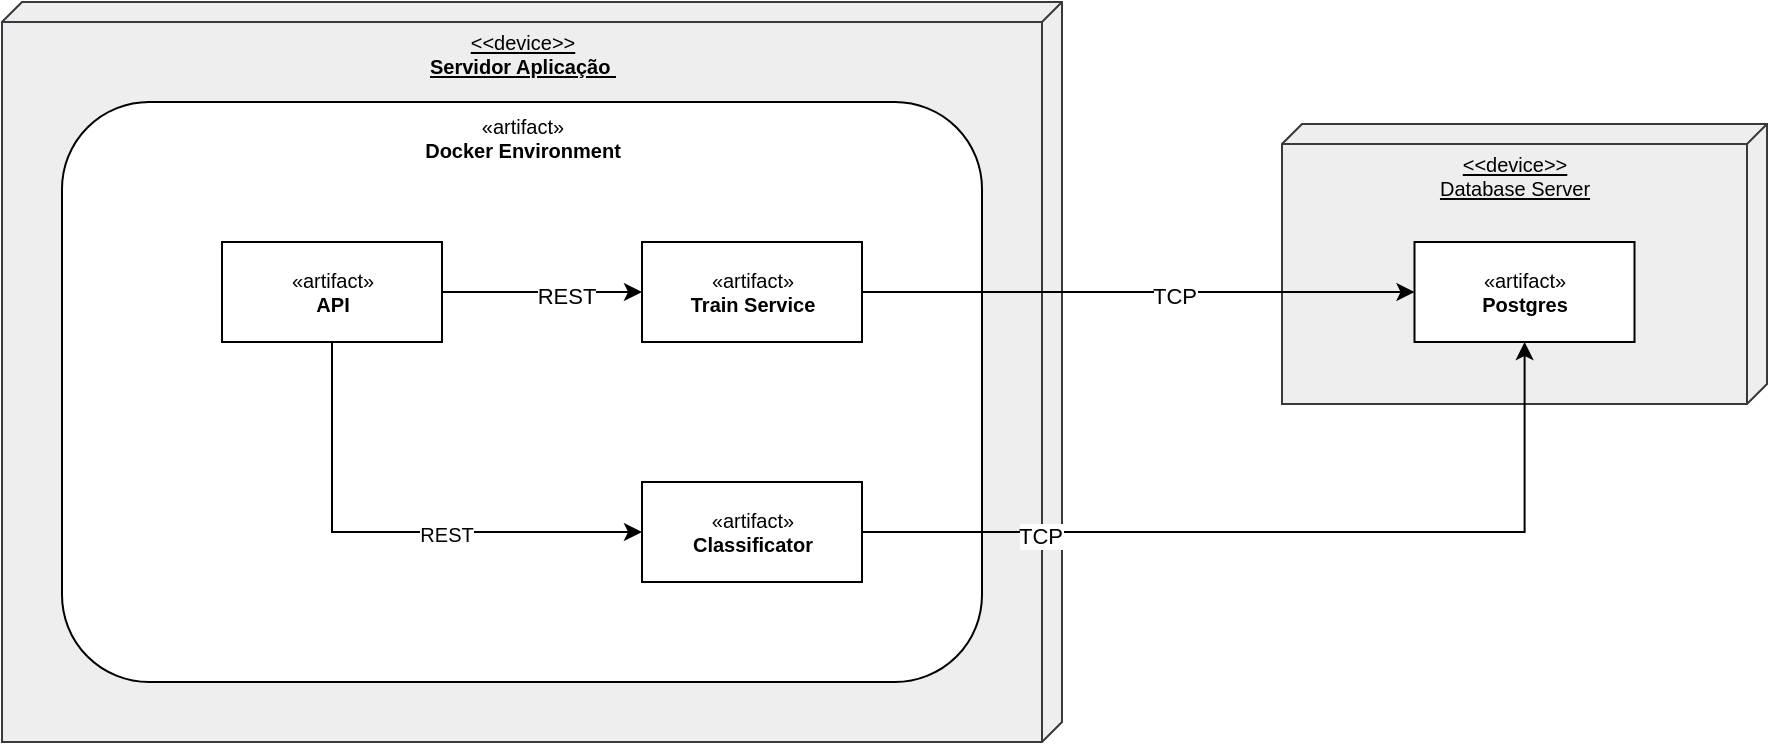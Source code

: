 <mxfile version="20.0.4" type="device" pages="2"><diagram name="Page-1" id="e7e014a7-5840-1c2e-5031-d8a46d1fe8dd"><mxGraphModel dx="1038" dy="-279" grid="1" gridSize="10" guides="1" tooltips="1" connect="1" arrows="1" fold="1" page="1" pageScale="1" pageWidth="1169" pageHeight="826" background="none" math="0" shadow="0"><root><mxCell id="0"/><mxCell id="1" parent="0"/><mxCell id="h2CilBUudPJ1XyAyb0X2-44" value="&lt;font style=&quot;font-size: 10px;&quot;&gt;&amp;lt;&amp;lt;device&amp;gt;&amp;gt;&lt;br&gt;&lt;b&gt;Servidor Aplicação&amp;nbsp;&lt;/b&gt;&lt;br&gt;&lt;/font&gt;" style="verticalAlign=top;align=center;spacingTop=8;spacingLeft=2;spacingRight=12;shape=cube;size=10;direction=south;fontStyle=4;html=1;shadow=0;glass=0;labelBackgroundColor=none;fontSize=8;fillColor=#eeeeee;strokeColor=#36393d;" vertex="1" parent="1"><mxGeometry y="840" width="530" height="370" as="geometry"/></mxCell><mxCell id="h2CilBUudPJ1XyAyb0X2-64" value="«artifact»&lt;br&gt;&lt;b&gt;Docker Environment&lt;/b&gt;" style="html=1;shadow=0;glass=0;labelBackgroundColor=none;fontSize=10;rounded=1;verticalAlign=top;" vertex="1" parent="1"><mxGeometry x="30" y="890" width="460" height="290" as="geometry"/></mxCell><mxCell id="h2CilBUudPJ1XyAyb0X2-45" style="edgeStyle=orthogonalEdgeStyle;rounded=0;orthogonalLoop=1;jettySize=auto;html=1;fontSize=10;" edge="1" parent="1" source="h2CilBUudPJ1XyAyb0X2-47" target="h2CilBUudPJ1XyAyb0X2-50"><mxGeometry relative="1" as="geometry"><Array as="points"><mxPoint x="165" y="1105"/></Array></mxGeometry></mxCell><mxCell id="h2CilBUudPJ1XyAyb0X2-46" value="REST" style="edgeLabel;html=1;align=center;verticalAlign=middle;resizable=0;points=[];fontSize=10;" vertex="1" connectable="0" parent="h2CilBUudPJ1XyAyb0X2-45"><mxGeometry x="0.214" y="-1" relative="1" as="geometry"><mxPoint as="offset"/></mxGeometry></mxCell><mxCell id="h2CilBUudPJ1XyAyb0X2-65" style="edgeStyle=orthogonalEdgeStyle;rounded=0;orthogonalLoop=1;jettySize=auto;html=1;exitX=1;exitY=0.5;exitDx=0;exitDy=0;" edge="1" parent="1" source="h2CilBUudPJ1XyAyb0X2-47" target="h2CilBUudPJ1XyAyb0X2-55"><mxGeometry relative="1" as="geometry"/></mxCell><mxCell id="h2CilBUudPJ1XyAyb0X2-66" value="REST" style="edgeLabel;html=1;align=center;verticalAlign=middle;resizable=0;points=[];" vertex="1" connectable="0" parent="h2CilBUudPJ1XyAyb0X2-65"><mxGeometry x="0.227" y="-2" relative="1" as="geometry"><mxPoint as="offset"/></mxGeometry></mxCell><mxCell id="h2CilBUudPJ1XyAyb0X2-47" value="«artifact»&lt;br&gt;&lt;b&gt;API&lt;/b&gt;" style="html=1;shadow=0;glass=0;labelBackgroundColor=none;fontSize=10;" vertex="1" parent="1"><mxGeometry x="110" y="960" width="110" height="50" as="geometry"/></mxCell><mxCell id="h2CilBUudPJ1XyAyb0X2-50" value="«artifact»&lt;br&gt;&lt;b&gt;Classificator&lt;/b&gt;" style="html=1;shadow=0;glass=0;labelBackgroundColor=none;fontSize=10;" vertex="1" parent="1"><mxGeometry x="320" y="1080" width="110" height="50" as="geometry"/></mxCell><mxCell id="h2CilBUudPJ1XyAyb0X2-51" value="&lt;font style=&quot;font-size: 10px;&quot;&gt;&amp;lt;&amp;lt;device&amp;gt;&amp;gt;&lt;br&gt;Database Server&lt;br&gt;&lt;/font&gt;" style="verticalAlign=top;align=center;spacingTop=8;spacingLeft=2;spacingRight=12;shape=cube;size=10;direction=south;fontStyle=4;html=1;shadow=0;glass=0;labelBackgroundColor=none;fontSize=8;fillColor=#eeeeee;strokeColor=#36393d;" vertex="1" parent="1"><mxGeometry x="640" y="901" width="242.5" height="140" as="geometry"/></mxCell><mxCell id="h2CilBUudPJ1XyAyb0X2-70" style="edgeStyle=orthogonalEdgeStyle;rounded=0;orthogonalLoop=1;jettySize=auto;html=1;exitX=1;exitY=0.5;exitDx=0;exitDy=0;entryX=0;entryY=0.5;entryDx=0;entryDy=0;" edge="1" parent="1" source="h2CilBUudPJ1XyAyb0X2-55" target="h2CilBUudPJ1XyAyb0X2-67"><mxGeometry relative="1" as="geometry"/></mxCell><mxCell id="h2CilBUudPJ1XyAyb0X2-71" value="TCP" style="edgeLabel;html=1;align=center;verticalAlign=middle;resizable=0;points=[];" vertex="1" connectable="0" parent="h2CilBUudPJ1XyAyb0X2-70"><mxGeometry x="0.127" y="-2" relative="1" as="geometry"><mxPoint as="offset"/></mxGeometry></mxCell><mxCell id="h2CilBUudPJ1XyAyb0X2-55" value="«artifact»&lt;br&gt;&lt;b&gt;Train Service&lt;/b&gt;" style="html=1;shadow=0;glass=0;labelBackgroundColor=none;fontSize=10;" vertex="1" parent="1"><mxGeometry x="320" y="960" width="110" height="50" as="geometry"/></mxCell><mxCell id="h2CilBUudPJ1XyAyb0X2-67" value="«artifact»&lt;br&gt;&lt;b&gt;Postgres&lt;br&gt;&lt;/b&gt;" style="html=1;shadow=0;glass=0;labelBackgroundColor=none;fontSize=10;" vertex="1" parent="1"><mxGeometry x="706.25" y="960" width="110" height="50" as="geometry"/></mxCell><mxCell id="h2CilBUudPJ1XyAyb0X2-72" style="edgeStyle=orthogonalEdgeStyle;rounded=0;orthogonalLoop=1;jettySize=auto;html=1;exitX=1;exitY=0.5;exitDx=0;exitDy=0;" edge="1" parent="1" source="h2CilBUudPJ1XyAyb0X2-50" target="h2CilBUudPJ1XyAyb0X2-67"><mxGeometry relative="1" as="geometry"/></mxCell><mxCell id="h2CilBUudPJ1XyAyb0X2-73" value="TCP" style="edgeLabel;html=1;align=center;verticalAlign=middle;resizable=0;points=[];" vertex="1" connectable="0" parent="h2CilBUudPJ1XyAyb0X2-72"><mxGeometry x="-0.585" y="-2" relative="1" as="geometry"><mxPoint as="offset"/></mxGeometry></mxCell></root></mxGraphModel></diagram><diagram id="ewBouiPpdOqHrKzP_vUa" name="Page-2"><mxGraphModel dx="1038" dy="547" grid="1" gridSize="10" guides="1" tooltips="1" connect="1" arrows="1" fold="1" page="1" pageScale="1" pageWidth="827" pageHeight="1169" math="0" shadow="0"><root><mxCell id="0"/><mxCell id="1" parent="0"/><mxCell id="xi-PzgT77sBlkCPj8Qfg-1" value="Training" style="shape=table;startSize=30;container=1;collapsible=1;childLayout=tableLayout;fixedRows=1;rowLines=0;fontStyle=1;align=center;resizeLast=1;rounded=1;" vertex="1" parent="1"><mxGeometry x="220" y="120" width="180" height="190" as="geometry"/></mxCell><mxCell id="xi-PzgT77sBlkCPj8Qfg-2" value="" style="shape=tableRow;horizontal=0;startSize=0;swimlaneHead=0;swimlaneBody=0;fillColor=none;collapsible=0;dropTarget=0;points=[[0,0.5],[1,0.5]];portConstraint=eastwest;top=0;left=0;right=0;bottom=1;rounded=1;" vertex="1" parent="xi-PzgT77sBlkCPj8Qfg-1"><mxGeometry y="30" width="180" height="30" as="geometry"/></mxCell><mxCell id="xi-PzgT77sBlkCPj8Qfg-3" value="PK" style="shape=partialRectangle;connectable=0;fillColor=none;top=0;left=0;bottom=0;right=0;fontStyle=1;overflow=hidden;rounded=1;" vertex="1" parent="xi-PzgT77sBlkCPj8Qfg-2"><mxGeometry width="30" height="30" as="geometry"><mxRectangle width="30" height="30" as="alternateBounds"/></mxGeometry></mxCell><mxCell id="xi-PzgT77sBlkCPj8Qfg-4" value="Id" style="shape=partialRectangle;connectable=0;fillColor=none;top=0;left=0;bottom=0;right=0;align=left;spacingLeft=6;fontStyle=5;overflow=hidden;rounded=1;" vertex="1" parent="xi-PzgT77sBlkCPj8Qfg-2"><mxGeometry x="30" width="150" height="30" as="geometry"><mxRectangle width="150" height="30" as="alternateBounds"/></mxGeometry></mxCell><mxCell id="xi-PzgT77sBlkCPj8Qfg-5" value="" style="shape=tableRow;horizontal=0;startSize=0;swimlaneHead=0;swimlaneBody=0;fillColor=none;collapsible=0;dropTarget=0;points=[[0,0.5],[1,0.5]];portConstraint=eastwest;top=0;left=0;right=0;bottom=0;rounded=1;" vertex="1" parent="xi-PzgT77sBlkCPj8Qfg-1"><mxGeometry y="60" width="180" height="30" as="geometry"/></mxCell><mxCell id="xi-PzgT77sBlkCPj8Qfg-6" value="" style="shape=partialRectangle;connectable=0;fillColor=none;top=0;left=0;bottom=0;right=0;editable=1;overflow=hidden;rounded=1;" vertex="1" parent="xi-PzgT77sBlkCPj8Qfg-5"><mxGeometry width="30" height="30" as="geometry"><mxRectangle width="30" height="30" as="alternateBounds"/></mxGeometry></mxCell><mxCell id="xi-PzgT77sBlkCPj8Qfg-7" value="Started" style="shape=partialRectangle;connectable=0;fillColor=none;top=0;left=0;bottom=0;right=0;align=left;spacingLeft=6;overflow=hidden;rounded=1;" vertex="1" parent="xi-PzgT77sBlkCPj8Qfg-5"><mxGeometry x="30" width="150" height="30" as="geometry"><mxRectangle width="150" height="30" as="alternateBounds"/></mxGeometry></mxCell><mxCell id="xi-PzgT77sBlkCPj8Qfg-8" value="" style="shape=tableRow;horizontal=0;startSize=0;swimlaneHead=0;swimlaneBody=0;fillColor=none;collapsible=0;dropTarget=0;points=[[0,0.5],[1,0.5]];portConstraint=eastwest;top=0;left=0;right=0;bottom=0;rounded=1;" vertex="1" parent="xi-PzgT77sBlkCPj8Qfg-1"><mxGeometry y="90" width="180" height="30" as="geometry"/></mxCell><mxCell id="xi-PzgT77sBlkCPj8Qfg-9" value="" style="shape=partialRectangle;connectable=0;fillColor=none;top=0;left=0;bottom=0;right=0;editable=1;overflow=hidden;rounded=1;" vertex="1" parent="xi-PzgT77sBlkCPj8Qfg-8"><mxGeometry width="30" height="30" as="geometry"><mxRectangle width="30" height="30" as="alternateBounds"/></mxGeometry></mxCell><mxCell id="xi-PzgT77sBlkCPj8Qfg-10" value="Concluded" style="shape=partialRectangle;connectable=0;fillColor=none;top=0;left=0;bottom=0;right=0;align=left;spacingLeft=6;overflow=hidden;rounded=1;" vertex="1" parent="xi-PzgT77sBlkCPj8Qfg-8"><mxGeometry x="30" width="150" height="30" as="geometry"><mxRectangle width="150" height="30" as="alternateBounds"/></mxGeometry></mxCell><mxCell id="xi-PzgT77sBlkCPj8Qfg-11" value="" style="shape=tableRow;horizontal=0;startSize=0;swimlaneHead=0;swimlaneBody=0;fillColor=none;collapsible=0;dropTarget=0;points=[[0,0.5],[1,0.5]];portConstraint=eastwest;top=0;left=0;right=0;bottom=0;rounded=1;" vertex="1" parent="xi-PzgT77sBlkCPj8Qfg-1"><mxGeometry y="120" width="180" height="30" as="geometry"/></mxCell><mxCell id="xi-PzgT77sBlkCPj8Qfg-12" value="" style="shape=partialRectangle;connectable=0;fillColor=none;top=0;left=0;bottom=0;right=0;editable=1;overflow=hidden;rounded=1;" vertex="1" parent="xi-PzgT77sBlkCPj8Qfg-11"><mxGeometry width="30" height="30" as="geometry"><mxRectangle width="30" height="30" as="alternateBounds"/></mxGeometry></mxCell><mxCell id="xi-PzgT77sBlkCPj8Qfg-13" value="Model" style="shape=partialRectangle;connectable=0;fillColor=none;top=0;left=0;bottom=0;right=0;align=left;spacingLeft=6;overflow=hidden;rounded=1;" vertex="1" parent="xi-PzgT77sBlkCPj8Qfg-11"><mxGeometry x="30" width="150" height="30" as="geometry"><mxRectangle width="150" height="30" as="alternateBounds"/></mxGeometry></mxCell><mxCell id="xi-PzgT77sBlkCPj8Qfg-18" style="shape=tableRow;horizontal=0;startSize=0;swimlaneHead=0;swimlaneBody=0;fillColor=none;collapsible=0;dropTarget=0;points=[[0,0.5],[1,0.5]];portConstraint=eastwest;top=0;left=0;right=0;bottom=0;rounded=1;" vertex="1" parent="xi-PzgT77sBlkCPj8Qfg-1"><mxGeometry y="150" width="180" height="30" as="geometry"/></mxCell><mxCell id="xi-PzgT77sBlkCPj8Qfg-19" style="shape=partialRectangle;connectable=0;fillColor=none;top=0;left=0;bottom=0;right=0;editable=1;overflow=hidden;rounded=1;" vertex="1" parent="xi-PzgT77sBlkCPj8Qfg-18"><mxGeometry width="30" height="30" as="geometry"><mxRectangle width="30" height="30" as="alternateBounds"/></mxGeometry></mxCell><mxCell id="xi-PzgT77sBlkCPj8Qfg-20" value="Weights" style="shape=partialRectangle;connectable=0;fillColor=none;top=0;left=0;bottom=0;right=0;align=left;spacingLeft=6;overflow=hidden;rounded=1;" vertex="1" parent="xi-PzgT77sBlkCPj8Qfg-18"><mxGeometry x="30" width="150" height="30" as="geometry"><mxRectangle width="150" height="30" as="alternateBounds"/></mxGeometry></mxCell></root></mxGraphModel></diagram></mxfile>